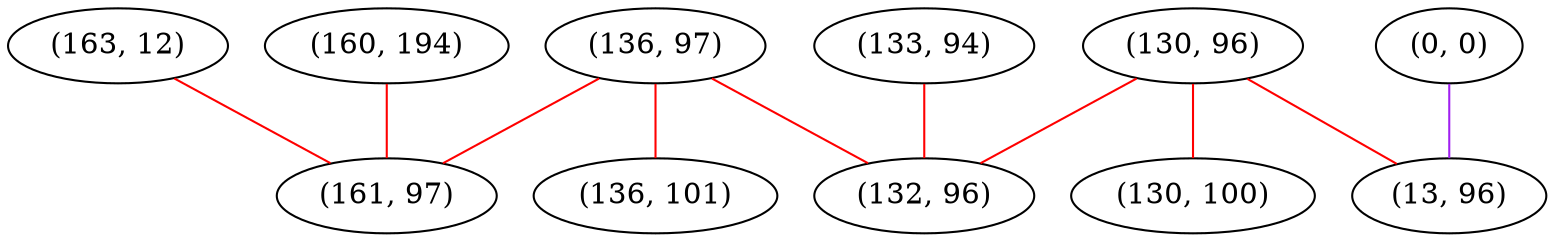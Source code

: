 graph "" {
"(133, 94)";
"(0, 0)";
"(163, 12)";
"(136, 97)";
"(160, 194)";
"(161, 97)";
"(130, 96)";
"(136, 101)";
"(130, 100)";
"(13, 96)";
"(132, 96)";
"(133, 94)" -- "(132, 96)"  [color=red, key=0, weight=1];
"(0, 0)" -- "(13, 96)"  [color=purple, key=0, weight=4];
"(163, 12)" -- "(161, 97)"  [color=red, key=0, weight=1];
"(136, 97)" -- "(136, 101)"  [color=red, key=0, weight=1];
"(136, 97)" -- "(161, 97)"  [color=red, key=0, weight=1];
"(136, 97)" -- "(132, 96)"  [color=red, key=0, weight=1];
"(160, 194)" -- "(161, 97)"  [color=red, key=0, weight=1];
"(130, 96)" -- "(130, 100)"  [color=red, key=0, weight=1];
"(130, 96)" -- "(13, 96)"  [color=red, key=0, weight=1];
"(130, 96)" -- "(132, 96)"  [color=red, key=0, weight=1];
}
